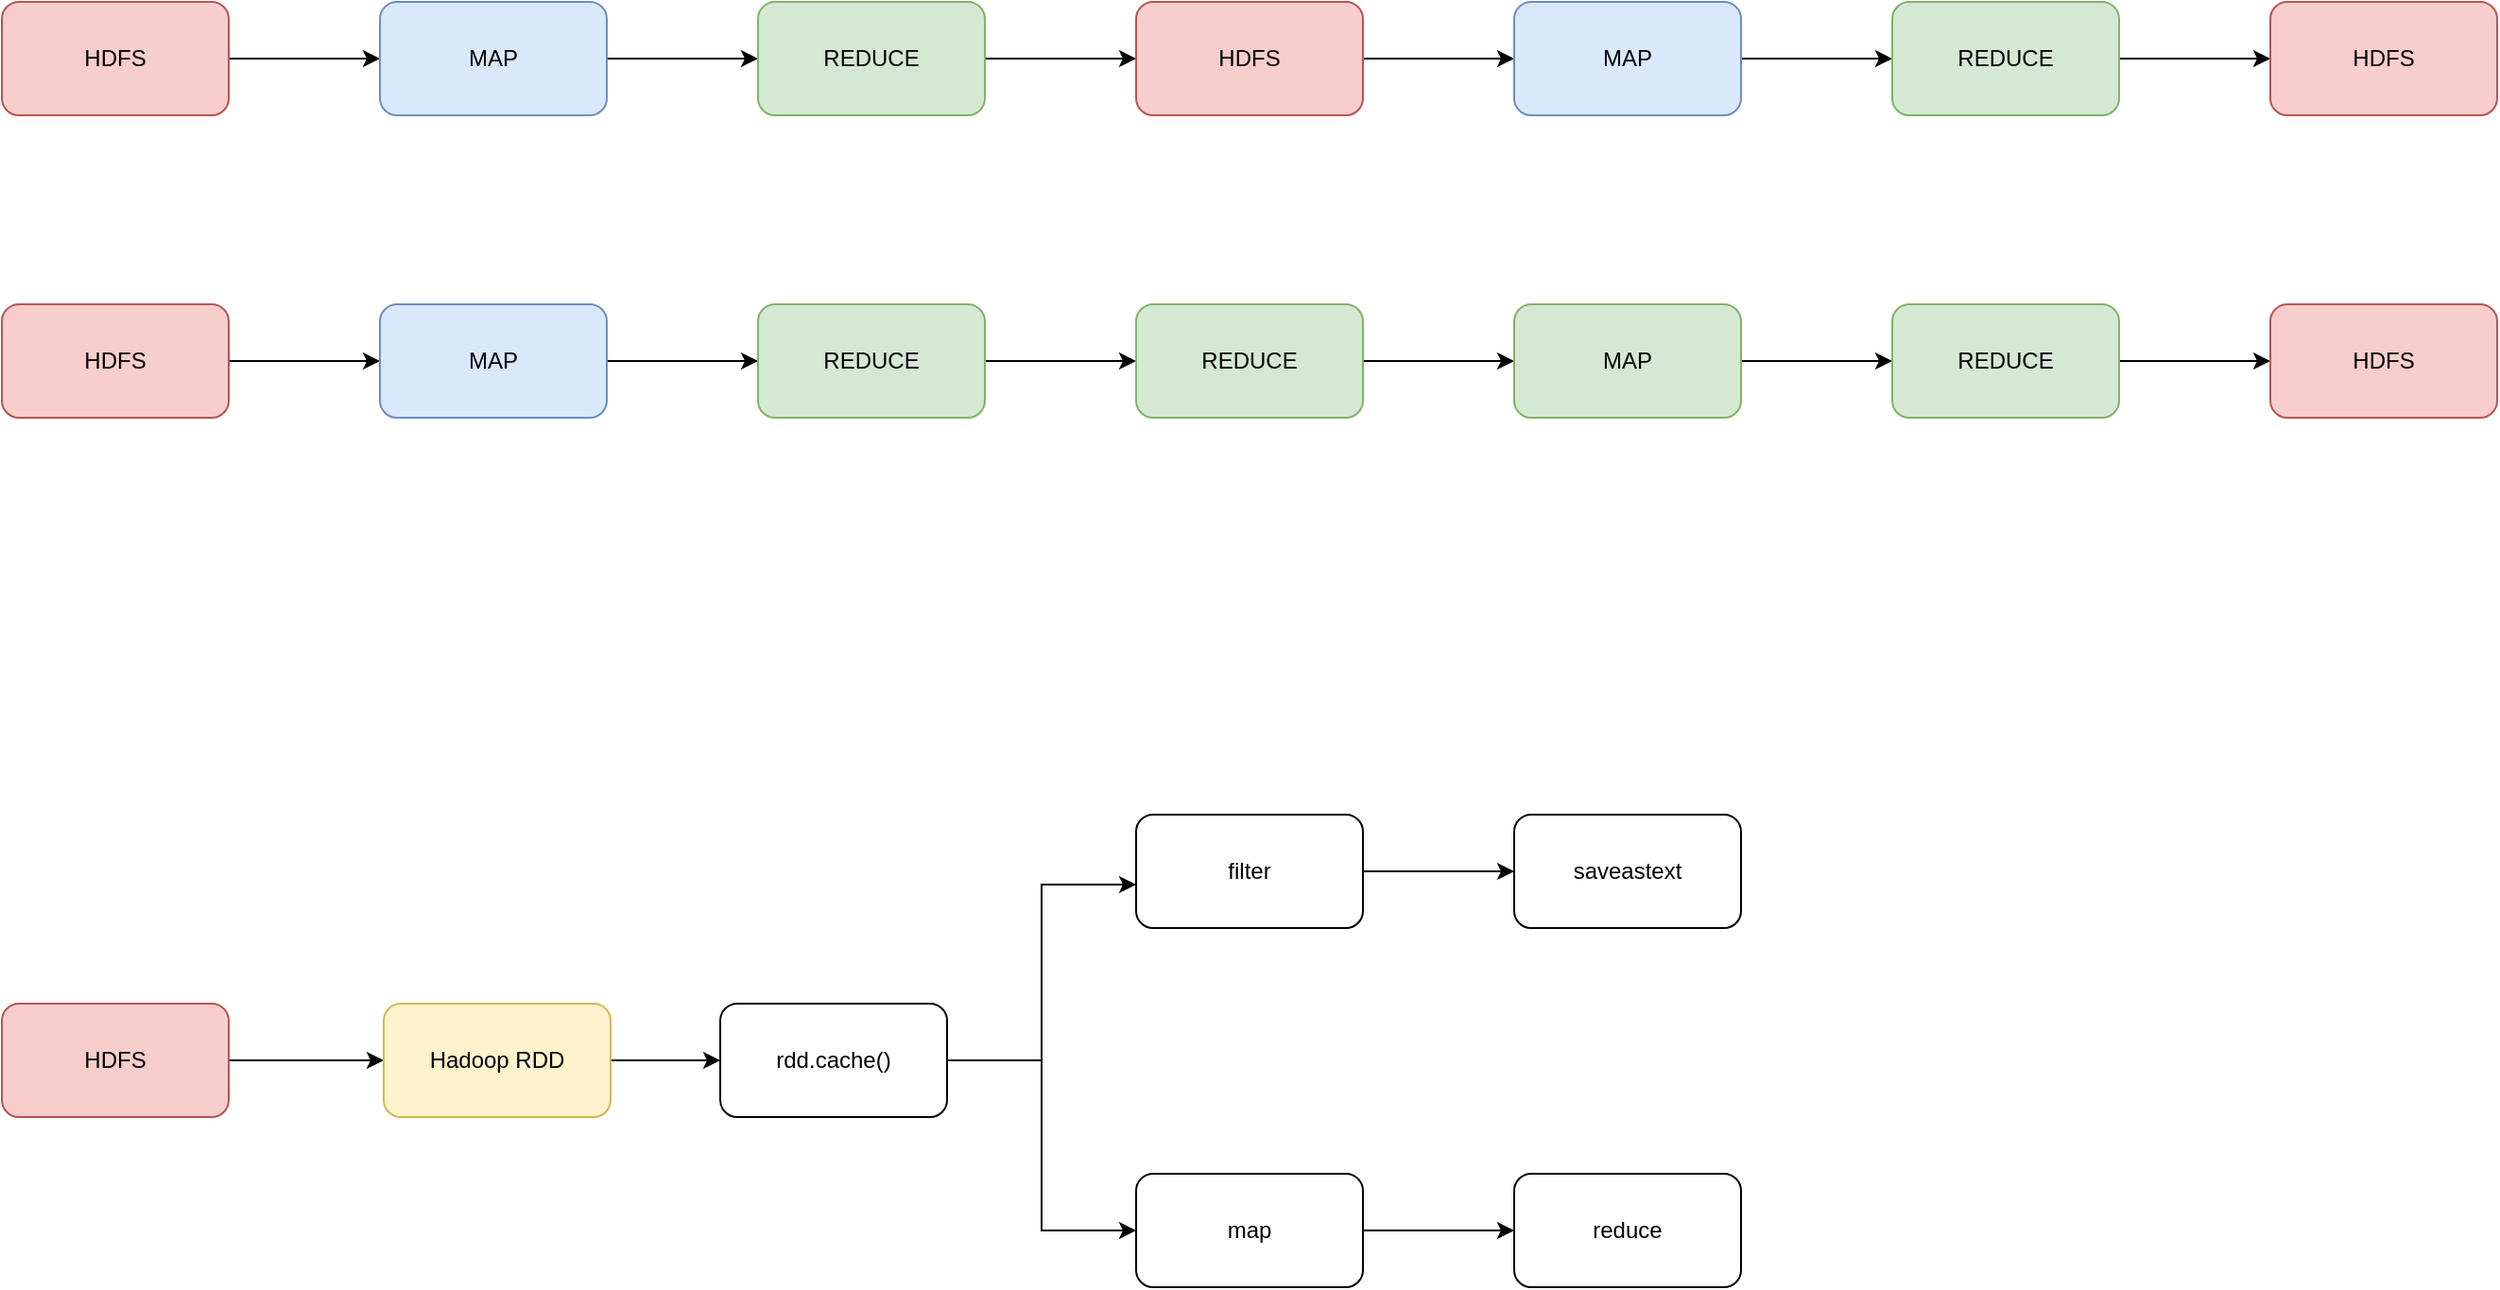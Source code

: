 <mxfile version="12.2.4" pages="2"><diagram id="Y-zdUcKWGoTe26oVp3D_" name="Page-1"><mxGraphModel dx="1013" dy="811" grid="1" gridSize="10" guides="1" tooltips="1" connect="1" arrows="1" fold="1" page="1" pageScale="1" pageWidth="827" pageHeight="1169" math="0" shadow="0"><root><mxCell id="0"/><mxCell id="1" parent="0"/><mxCell id="4" value="" style="edgeStyle=orthogonalEdgeStyle;rounded=0;orthogonalLoop=1;jettySize=auto;html=1;" parent="1" source="2" target="3" edge="1"><mxGeometry relative="1" as="geometry"/></mxCell><mxCell id="2" value="HDFS" style="rounded=1;whiteSpace=wrap;html=1;fillColor=#f8cecc;strokeColor=#b85450;" parent="1" vertex="1"><mxGeometry x="90" y="220" width="120" height="60" as="geometry"/></mxCell><mxCell id="6" value="" style="edgeStyle=orthogonalEdgeStyle;rounded=0;orthogonalLoop=1;jettySize=auto;html=1;" parent="1" source="3" target="5" edge="1"><mxGeometry relative="1" as="geometry"/></mxCell><mxCell id="3" value="MAP" style="rounded=1;whiteSpace=wrap;html=1;fillColor=#dae8fc;strokeColor=#6c8ebf;" parent="1" vertex="1"><mxGeometry x="290" y="220" width="120" height="60" as="geometry"/></mxCell><mxCell id="8" value="" style="edgeStyle=orthogonalEdgeStyle;rounded=0;orthogonalLoop=1;jettySize=auto;html=1;" parent="1" source="5" target="7" edge="1"><mxGeometry relative="1" as="geometry"/></mxCell><mxCell id="5" value="REDUCE" style="rounded=1;whiteSpace=wrap;html=1;fillColor=#d5e8d4;strokeColor=#82b366;" parent="1" vertex="1"><mxGeometry x="490" y="220" width="120" height="60" as="geometry"/></mxCell><mxCell id="10" value="" style="edgeStyle=orthogonalEdgeStyle;rounded=0;orthogonalLoop=1;jettySize=auto;html=1;" parent="1" source="7" target="9" edge="1"><mxGeometry relative="1" as="geometry"/></mxCell><mxCell id="7" value="HDFS" style="rounded=1;whiteSpace=wrap;html=1;fillColor=#f8cecc;strokeColor=#b85450;" parent="1" vertex="1"><mxGeometry x="690" y="220" width="120" height="60" as="geometry"/></mxCell><mxCell id="12" value="" style="edgeStyle=orthogonalEdgeStyle;rounded=0;orthogonalLoop=1;jettySize=auto;html=1;" parent="1" source="9" target="11" edge="1"><mxGeometry relative="1" as="geometry"/></mxCell><mxCell id="9" value="MAP" style="rounded=1;whiteSpace=wrap;html=1;fillColor=#dae8fc;strokeColor=#6c8ebf;" parent="1" vertex="1"><mxGeometry x="890" y="220" width="120" height="60" as="geometry"/></mxCell><mxCell id="14" value="" style="edgeStyle=orthogonalEdgeStyle;rounded=0;orthogonalLoop=1;jettySize=auto;html=1;" parent="1" source="11" target="13" edge="1"><mxGeometry relative="1" as="geometry"/></mxCell><mxCell id="11" value="REDUCE" style="rounded=1;whiteSpace=wrap;html=1;fillColor=#d5e8d4;strokeColor=#82b366;" parent="1" vertex="1"><mxGeometry x="1090" y="220" width="120" height="60" as="geometry"/></mxCell><mxCell id="13" value="HDFS" style="rounded=1;whiteSpace=wrap;html=1;fillColor=#f8cecc;strokeColor=#b85450;" parent="1" vertex="1"><mxGeometry x="1290" y="220" width="120" height="60" as="geometry"/></mxCell><mxCell id="15" value="" style="edgeStyle=orthogonalEdgeStyle;rounded=0;orthogonalLoop=1;jettySize=auto;html=1;" parent="1" source="16" target="18" edge="1"><mxGeometry relative="1" as="geometry"/></mxCell><mxCell id="16" value="HDFS" style="rounded=1;whiteSpace=wrap;html=1;fillColor=#f8cecc;strokeColor=#b85450;" parent="1" vertex="1"><mxGeometry x="90" y="380" width="120" height="60" as="geometry"/></mxCell><mxCell id="17" value="" style="edgeStyle=orthogonalEdgeStyle;rounded=0;orthogonalLoop=1;jettySize=auto;html=1;" parent="1" source="18" target="20" edge="1"><mxGeometry relative="1" as="geometry"/></mxCell><mxCell id="18" value="MAP" style="rounded=1;whiteSpace=wrap;html=1;fillColor=#dae8fc;strokeColor=#6c8ebf;" parent="1" vertex="1"><mxGeometry x="290" y="380" width="120" height="60" as="geometry"/></mxCell><mxCell id="19" value="" style="edgeStyle=orthogonalEdgeStyle;rounded=0;orthogonalLoop=1;jettySize=auto;html=1;" parent="1" source="20" target="22" edge="1"><mxGeometry relative="1" as="geometry"/></mxCell><mxCell id="20" value="REDUCE" style="rounded=1;whiteSpace=wrap;html=1;fillColor=#d5e8d4;strokeColor=#82b366;" parent="1" vertex="1"><mxGeometry x="490" y="380" width="120" height="60" as="geometry"/></mxCell><mxCell id="21" value="" style="edgeStyle=orthogonalEdgeStyle;rounded=0;orthogonalLoop=1;jettySize=auto;html=1;" parent="1" source="22" target="24" edge="1"><mxGeometry relative="1" as="geometry"/></mxCell><mxCell id="22" value="REDUCE" style="rounded=1;whiteSpace=wrap;html=1;fillColor=#d5e8d4;strokeColor=#82b366;" parent="1" vertex="1"><mxGeometry x="690" y="380" width="120" height="60" as="geometry"/></mxCell><mxCell id="23" value="" style="edgeStyle=orthogonalEdgeStyle;rounded=0;orthogonalLoop=1;jettySize=auto;html=1;" parent="1" source="24" target="26" edge="1"><mxGeometry relative="1" as="geometry"/></mxCell><mxCell id="24" value="MAP" style="rounded=1;whiteSpace=wrap;html=1;fillColor=#d5e8d4;strokeColor=#82b366;" parent="1" vertex="1"><mxGeometry x="890" y="380" width="120" height="60" as="geometry"/></mxCell><mxCell id="25" value="" style="edgeStyle=orthogonalEdgeStyle;rounded=0;orthogonalLoop=1;jettySize=auto;html=1;" parent="1" source="26" target="27" edge="1"><mxGeometry relative="1" as="geometry"/></mxCell><mxCell id="26" value="REDUCE" style="rounded=1;whiteSpace=wrap;html=1;fillColor=#d5e8d4;strokeColor=#82b366;" parent="1" vertex="1"><mxGeometry x="1090" y="380" width="120" height="60" as="geometry"/></mxCell><mxCell id="27" value="HDFS" style="rounded=1;whiteSpace=wrap;html=1;fillColor=#f8cecc;strokeColor=#b85450;" parent="1" vertex="1"><mxGeometry x="1290" y="380" width="120" height="60" as="geometry"/></mxCell><mxCell id="6FXdLRVS_I1pUitNwz6B-29" value="" style="edgeStyle=orthogonalEdgeStyle;rounded=0;orthogonalLoop=1;jettySize=auto;html=1;" parent="1" source="6FXdLRVS_I1pUitNwz6B-27" target="6FXdLRVS_I1pUitNwz6B-28" edge="1"><mxGeometry relative="1" as="geometry"/></mxCell><mxCell id="6FXdLRVS_I1pUitNwz6B-27" value="HDFS" style="rounded=1;whiteSpace=wrap;html=1;fillColor=#f8cecc;strokeColor=#b85450;" parent="1" vertex="1"><mxGeometry x="90" y="750" width="120" height="60" as="geometry"/></mxCell><mxCell id="6FXdLRVS_I1pUitNwz6B-31" value="" style="edgeStyle=orthogonalEdgeStyle;rounded=0;orthogonalLoop=1;jettySize=auto;html=1;" parent="1" source="6FXdLRVS_I1pUitNwz6B-28" target="6FXdLRVS_I1pUitNwz6B-30" edge="1"><mxGeometry relative="1" as="geometry"/></mxCell><mxCell id="6FXdLRVS_I1pUitNwz6B-28" value="Hadoop RDD" style="rounded=1;whiteSpace=wrap;html=1;fillColor=#fff2cc;strokeColor=#d6b656;" parent="1" vertex="1"><mxGeometry x="292" y="750" width="120" height="60" as="geometry"/></mxCell><mxCell id="6FXdLRVS_I1pUitNwz6B-33" value="" style="edgeStyle=orthogonalEdgeStyle;rounded=0;orthogonalLoop=1;jettySize=auto;html=1;entryX=0;entryY=0.617;entryDx=0;entryDy=0;entryPerimeter=0;" parent="1" source="6FXdLRVS_I1pUitNwz6B-30" target="6FXdLRVS_I1pUitNwz6B-32" edge="1"><mxGeometry relative="1" as="geometry"><Array as="points"><mxPoint x="640" y="780"/><mxPoint x="640" y="687"/></Array></mxGeometry></mxCell><mxCell id="6FXdLRVS_I1pUitNwz6B-35" value="" style="edgeStyle=orthogonalEdgeStyle;rounded=0;orthogonalLoop=1;jettySize=auto;html=1;entryX=0;entryY=0.5;entryDx=0;entryDy=0;" parent="1" source="6FXdLRVS_I1pUitNwz6B-30" target="6FXdLRVS_I1pUitNwz6B-34" edge="1"><mxGeometry relative="1" as="geometry"><Array as="points"><mxPoint x="640" y="780"/><mxPoint x="640" y="870"/></Array></mxGeometry></mxCell><mxCell id="6FXdLRVS_I1pUitNwz6B-30" value="rdd.cache()" style="rounded=1;whiteSpace=wrap;html=1;" parent="1" vertex="1"><mxGeometry x="470" y="750" width="120" height="60" as="geometry"/></mxCell><mxCell id="6FXdLRVS_I1pUitNwz6B-40" value="" style="edgeStyle=orthogonalEdgeStyle;rounded=0;orthogonalLoop=1;jettySize=auto;html=1;" parent="1" source="6FXdLRVS_I1pUitNwz6B-34" target="6FXdLRVS_I1pUitNwz6B-39" edge="1"><mxGeometry relative="1" as="geometry"/></mxCell><mxCell id="6FXdLRVS_I1pUitNwz6B-34" value="map" style="rounded=1;whiteSpace=wrap;html=1;" parent="1" vertex="1"><mxGeometry x="690" y="840" width="120" height="60" as="geometry"/></mxCell><mxCell id="6FXdLRVS_I1pUitNwz6B-39" value="reduce" style="rounded=1;whiteSpace=wrap;html=1;" parent="1" vertex="1"><mxGeometry x="890" y="840" width="120" height="60" as="geometry"/></mxCell><mxCell id="6FXdLRVS_I1pUitNwz6B-38" value="" style="edgeStyle=orthogonalEdgeStyle;rounded=0;orthogonalLoop=1;jettySize=auto;html=1;" parent="1" source="6FXdLRVS_I1pUitNwz6B-32" target="6FXdLRVS_I1pUitNwz6B-37" edge="1"><mxGeometry relative="1" as="geometry"/></mxCell><mxCell id="6FXdLRVS_I1pUitNwz6B-32" value="filter" style="rounded=1;whiteSpace=wrap;html=1;" parent="1" vertex="1"><mxGeometry x="690" y="650" width="120" height="60" as="geometry"/></mxCell><mxCell id="6FXdLRVS_I1pUitNwz6B-37" value="saveastext" style="rounded=1;whiteSpace=wrap;html=1;" parent="1" vertex="1"><mxGeometry x="890" y="650" width="120" height="60" as="geometry"/></mxCell></root></mxGraphModel></diagram><diagram id="u2QjijfI9dm7TRAeINVY" name="Page-2"><mxGraphModel dx="1013" dy="811" grid="1" gridSize="10" guides="1" tooltips="1" connect="1" arrows="1" fold="1" page="1" pageScale="1" pageWidth="827" pageHeight="1169" math="0" shadow="0"><root><mxCell id="6FXdLRVS_I1pUitNwz6B-0"/><mxCell id="6FXdLRVS_I1pUitNwz6B-1" parent="6FXdLRVS_I1pUitNwz6B-0"/></root></mxGraphModel></diagram></mxfile>